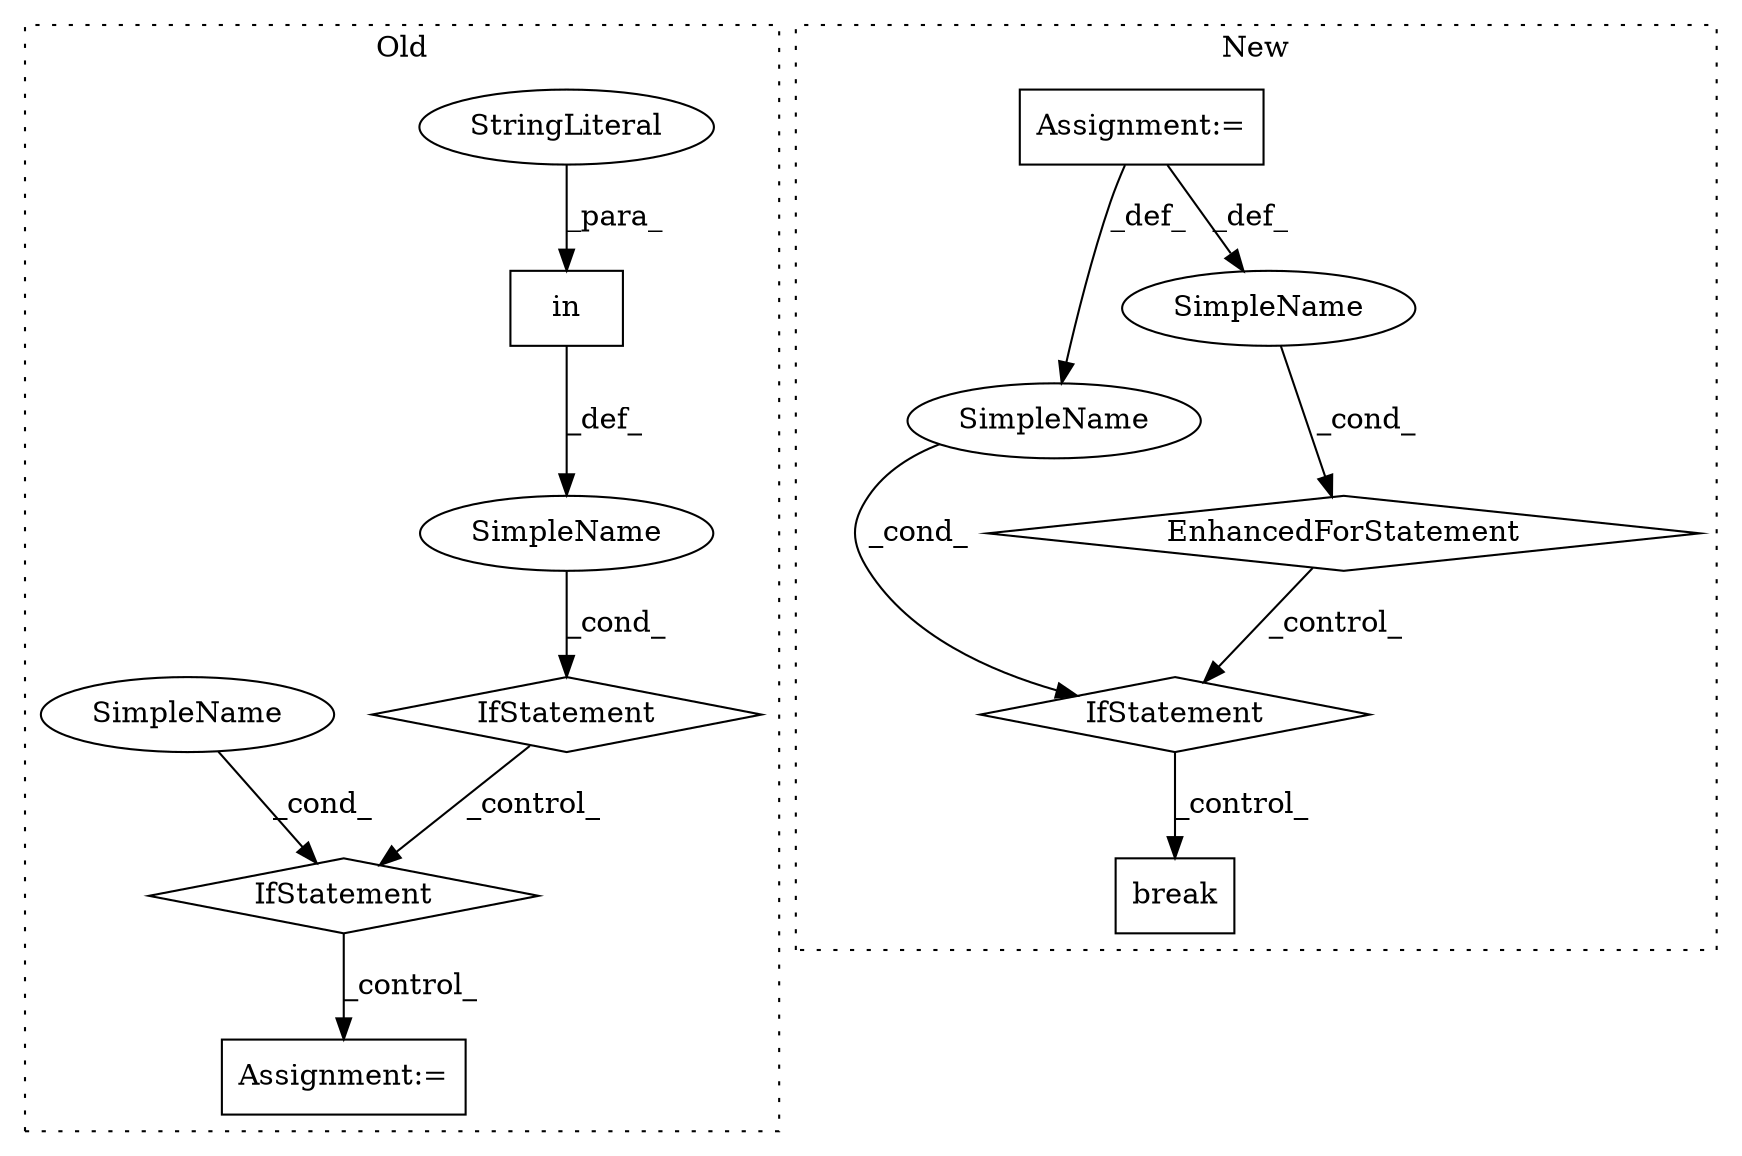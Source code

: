 digraph G {
subgraph cluster0 {
1 [label="in" a="105" s="2612" l="32" shape="box"];
6 [label="IfStatement" a="25" s="2545,2687" l="4,2" shape="diamond"];
7 [label="Assignment:=" a="7" s="3138" l="1" shape="box"];
8 [label="SimpleName" a="42" s="" l="" shape="ellipse"];
9 [label="StringLiteral" a="45" s="2612" l="12" shape="ellipse"];
10 [label="IfStatement" a="25" s="2877,2947" l="4,2" shape="diamond"];
11 [label="SimpleName" a="42" s="" l="" shape="ellipse"];
label = "Old";
style="dotted";
}
subgraph cluster1 {
2 [label="break" a="10" s="6145" l="6" shape="box"];
3 [label="Assignment:=" a="7" s="5571,5665" l="57,2" shape="box"];
4 [label="IfStatement" a="25" s="6042,6131" l="4,2" shape="diamond"];
5 [label="SimpleName" a="42" s="" l="" shape="ellipse"];
12 [label="SimpleName" a="42" s="5632" l="8" shape="ellipse"];
13 [label="EnhancedForStatement" a="70" s="5571,5665" l="57,2" shape="diamond"];
label = "New";
style="dotted";
}
1 -> 8 [label="_def_"];
3 -> 5 [label="_def_"];
3 -> 12 [label="_def_"];
4 -> 2 [label="_control_"];
5 -> 4 [label="_cond_"];
6 -> 10 [label="_control_"];
8 -> 6 [label="_cond_"];
9 -> 1 [label="_para_"];
10 -> 7 [label="_control_"];
11 -> 10 [label="_cond_"];
12 -> 13 [label="_cond_"];
13 -> 4 [label="_control_"];
}